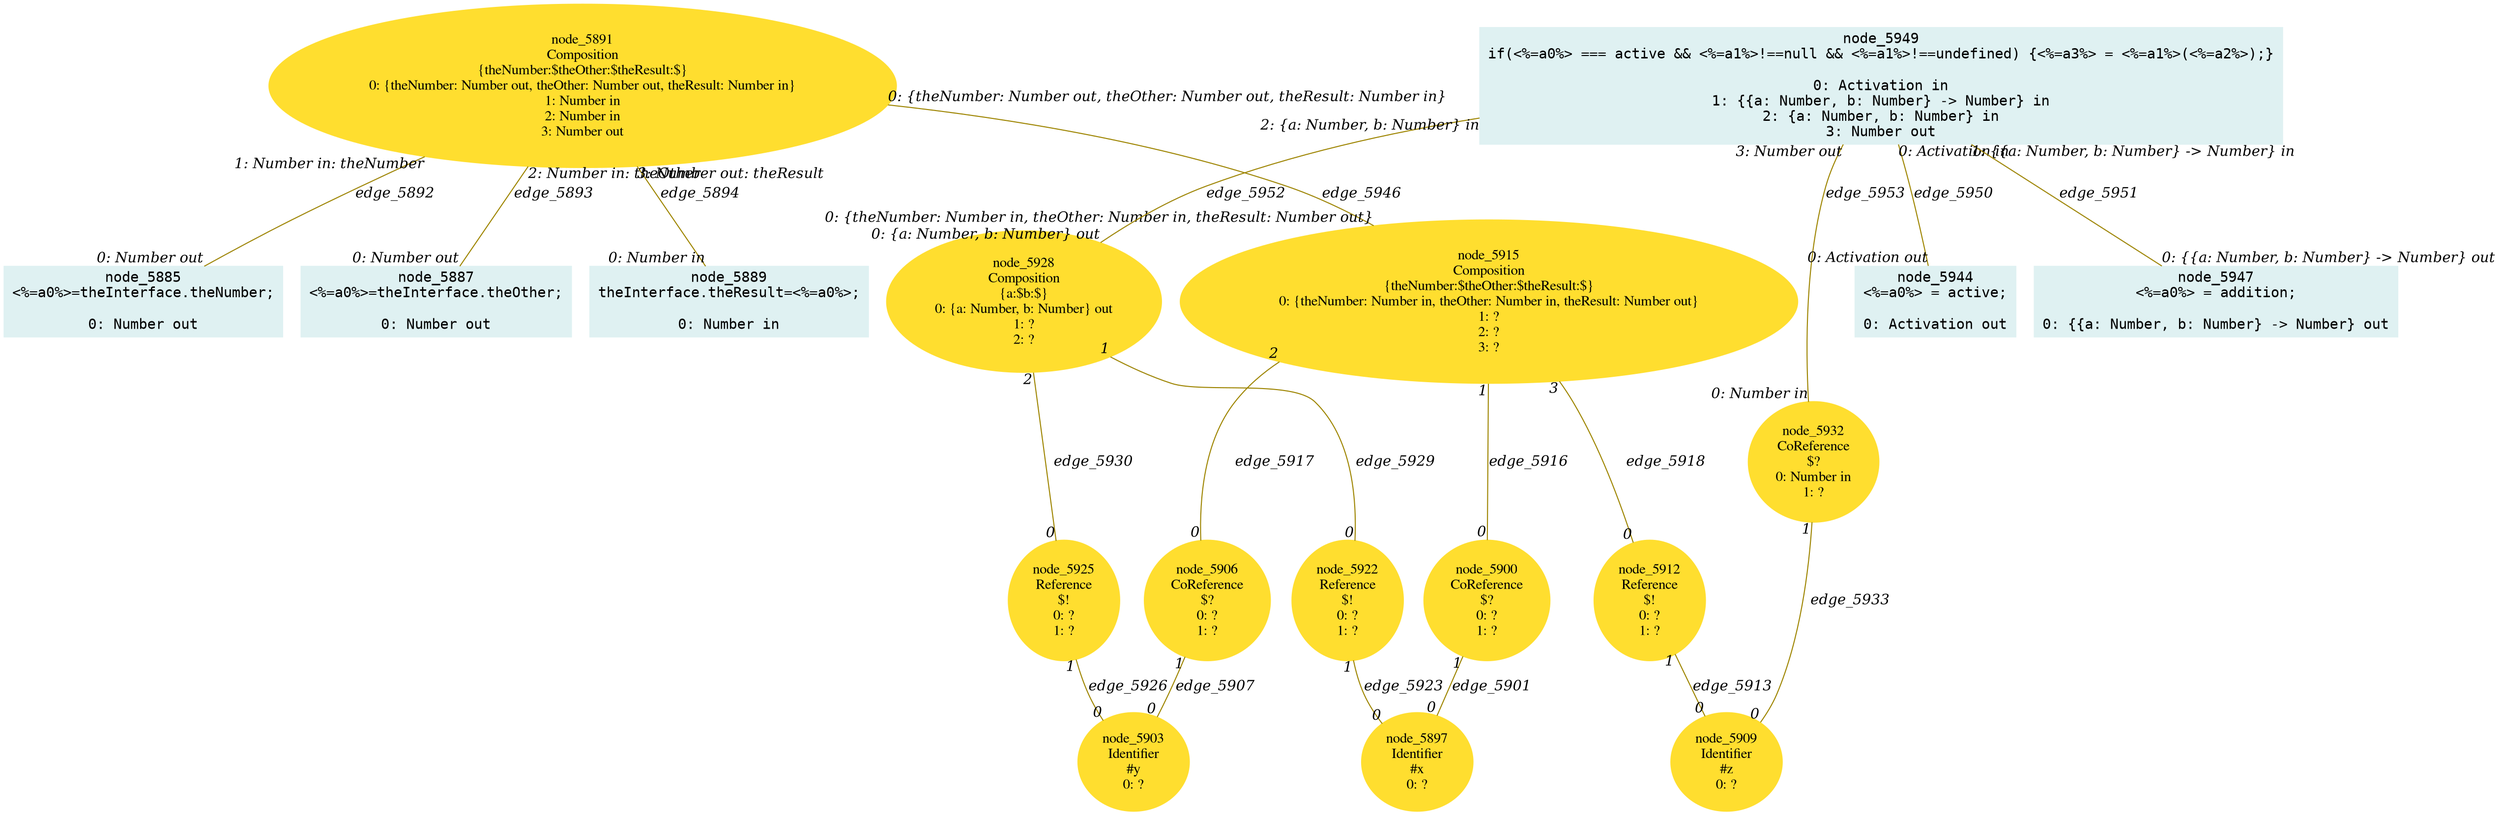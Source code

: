 digraph g{node_5885 [shape="box", style="filled", color="#dff1f2", fontname="Courier", label="node_5885
<%=a0%>=theInterface.theNumber;

0: Number out" ]
node_5887 [shape="box", style="filled", color="#dff1f2", fontname="Courier", label="node_5887
<%=a0%>=theInterface.theOther;

0: Number out" ]
node_5889 [shape="box", style="filled", color="#dff1f2", fontname="Courier", label="node_5889
theInterface.theResult=<%=a0%>;

0: Number in" ]
node_5891 [shape="ellipse", style="filled", color="#ffde2f", fontname="Times", label="node_5891
Composition
{theNumber:$theOther:$theResult:$}
0: {theNumber: Number out, theOther: Number out, theResult: Number in}
1: Number in
2: Number in
3: Number out" ]
node_5897 [shape="ellipse", style="filled", color="#ffde2f", fontname="Times", label="node_5897
Identifier
#x
0: ?" ]
node_5900 [shape="ellipse", style="filled", color="#ffde2f", fontname="Times", label="node_5900
CoReference
$?
0: ?
1: ?" ]
node_5903 [shape="ellipse", style="filled", color="#ffde2f", fontname="Times", label="node_5903
Identifier
#y
0: ?" ]
node_5906 [shape="ellipse", style="filled", color="#ffde2f", fontname="Times", label="node_5906
CoReference
$?
0: ?
1: ?" ]
node_5909 [shape="ellipse", style="filled", color="#ffde2f", fontname="Times", label="node_5909
Identifier
#z
0: ?" ]
node_5912 [shape="ellipse", style="filled", color="#ffde2f", fontname="Times", label="node_5912
Reference
$!
0: ?
1: ?" ]
node_5915 [shape="ellipse", style="filled", color="#ffde2f", fontname="Times", label="node_5915
Composition
{theNumber:$theOther:$theResult:$}
0: {theNumber: Number in, theOther: Number in, theResult: Number out}
1: ?
2: ?
3: ?" ]
node_5922 [shape="ellipse", style="filled", color="#ffde2f", fontname="Times", label="node_5922
Reference
$!
0: ?
1: ?" ]
node_5925 [shape="ellipse", style="filled", color="#ffde2f", fontname="Times", label="node_5925
Reference
$!
0: ?
1: ?" ]
node_5928 [shape="ellipse", style="filled", color="#ffde2f", fontname="Times", label="node_5928
Composition
{a:$b:$}
0: {a: Number, b: Number} out
1: ?
2: ?" ]
node_5932 [shape="ellipse", style="filled", color="#ffde2f", fontname="Times", label="node_5932
CoReference
$?
0: Number in
1: ?" ]
node_5944 [shape="box", style="filled", color="#dff1f2", fontname="Courier", label="node_5944
<%=a0%> = active;

0: Activation out" ]
node_5947 [shape="box", style="filled", color="#dff1f2", fontname="Courier", label="node_5947
<%=a0%> = addition;

0: {{a: Number, b: Number} -> Number} out" ]
node_5949 [shape="box", style="filled", color="#dff1f2", fontname="Courier", label="node_5949
if(<%=a0%> === active && <%=a1%>!==null && <%=a1%>!==undefined) {<%=a3%> = <%=a1%>(<%=a2%>);}

0: Activation in
1: {{a: Number, b: Number} -> Number} in
2: {a: Number, b: Number} in
3: Number out" ]
node_5891 -> node_5885 [dir=none, arrowHead=none, fontname="Times-Italic", arrowsize=1, color="#9d8400", label="edge_5892",  headlabel="0: Number out", taillabel="1: Number in: theNumber" ]
node_5891 -> node_5887 [dir=none, arrowHead=none, fontname="Times-Italic", arrowsize=1, color="#9d8400", label="edge_5893",  headlabel="0: Number out", taillabel="2: Number in: theOther" ]
node_5891 -> node_5889 [dir=none, arrowHead=none, fontname="Times-Italic", arrowsize=1, color="#9d8400", label="edge_5894",  headlabel="0: Number in", taillabel="3: Number out: theResult" ]
node_5900 -> node_5897 [dir=none, arrowHead=none, fontname="Times-Italic", arrowsize=1, color="#9d8400", label="edge_5901",  headlabel="0", taillabel="1" ]
node_5906 -> node_5903 [dir=none, arrowHead=none, fontname="Times-Italic", arrowsize=1, color="#9d8400", label="edge_5907",  headlabel="0", taillabel="1" ]
node_5912 -> node_5909 [dir=none, arrowHead=none, fontname="Times-Italic", arrowsize=1, color="#9d8400", label="edge_5913",  headlabel="0", taillabel="1" ]
node_5915 -> node_5900 [dir=none, arrowHead=none, fontname="Times-Italic", arrowsize=1, color="#9d8400", label="edge_5916",  headlabel="0", taillabel="1" ]
node_5915 -> node_5906 [dir=none, arrowHead=none, fontname="Times-Italic", arrowsize=1, color="#9d8400", label="edge_5917",  headlabel="0", taillabel="2" ]
node_5915 -> node_5912 [dir=none, arrowHead=none, fontname="Times-Italic", arrowsize=1, color="#9d8400", label="edge_5918",  headlabel="0", taillabel="3" ]
node_5922 -> node_5897 [dir=none, arrowHead=none, fontname="Times-Italic", arrowsize=1, color="#9d8400", label="edge_5923",  headlabel="0", taillabel="1" ]
node_5925 -> node_5903 [dir=none, arrowHead=none, fontname="Times-Italic", arrowsize=1, color="#9d8400", label="edge_5926",  headlabel="0", taillabel="1" ]
node_5928 -> node_5922 [dir=none, arrowHead=none, fontname="Times-Italic", arrowsize=1, color="#9d8400", label="edge_5929",  headlabel="0", taillabel="1" ]
node_5928 -> node_5925 [dir=none, arrowHead=none, fontname="Times-Italic", arrowsize=1, color="#9d8400", label="edge_5930",  headlabel="0", taillabel="2" ]
node_5932 -> node_5909 [dir=none, arrowHead=none, fontname="Times-Italic", arrowsize=1, color="#9d8400", label="edge_5933",  headlabel="0", taillabel="1" ]
node_5891 -> node_5915 [dir=none, arrowHead=none, fontname="Times-Italic", arrowsize=1, color="#9d8400", label="edge_5946",  headlabel="0: {theNumber: Number in, theOther: Number in, theResult: Number out}", taillabel="0: {theNumber: Number out, theOther: Number out, theResult: Number in}" ]
node_5949 -> node_5944 [dir=none, arrowHead=none, fontname="Times-Italic", arrowsize=1, color="#9d8400", label="edge_5950",  headlabel="0: Activation out", taillabel="0: Activation in" ]
node_5949 -> node_5947 [dir=none, arrowHead=none, fontname="Times-Italic", arrowsize=1, color="#9d8400", label="edge_5951",  headlabel="0: {{a: Number, b: Number} -> Number} out", taillabel="1: {{a: Number, b: Number} -> Number} in" ]
node_5949 -> node_5928 [dir=none, arrowHead=none, fontname="Times-Italic", arrowsize=1, color="#9d8400", label="edge_5952",  headlabel="0: {a: Number, b: Number} out", taillabel="2: {a: Number, b: Number} in" ]
node_5949 -> node_5932 [dir=none, arrowHead=none, fontname="Times-Italic", arrowsize=1, color="#9d8400", label="edge_5953",  headlabel="0: Number in", taillabel="3: Number out" ]
}